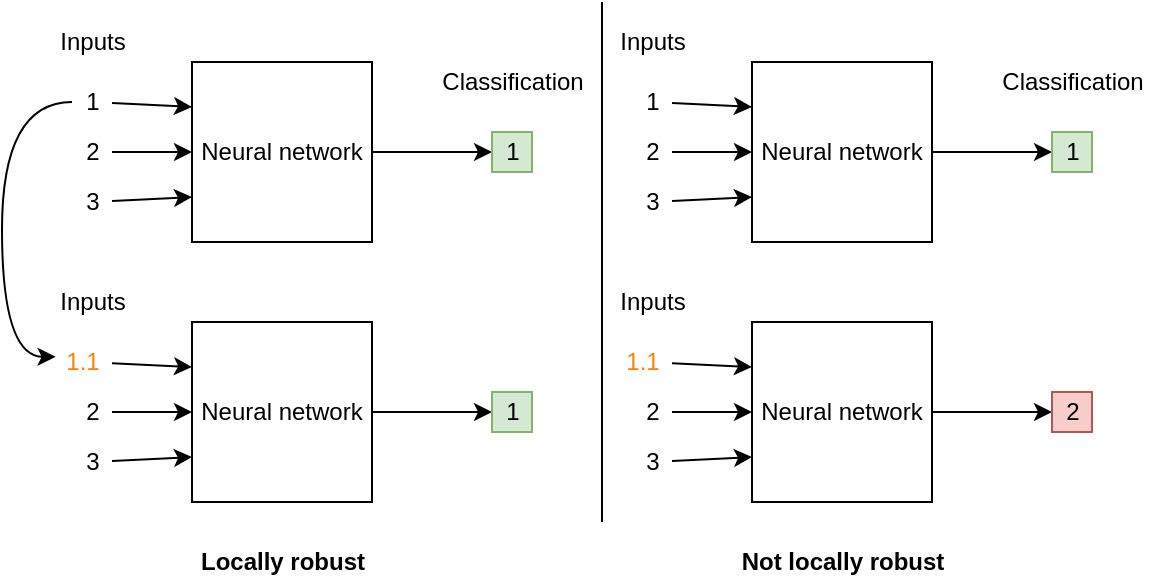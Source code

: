 <mxfile version="17.4.5" type="github">
  <diagram id="DrxBCEx4HHf6PRmIDB-f" name="Page-1">
    <mxGraphModel dx="1038" dy="571" grid="1" gridSize="10" guides="1" tooltips="1" connect="1" arrows="1" fold="1" page="1" pageScale="1" pageWidth="827" pageHeight="1169" math="0" shadow="0">
      <root>
        <mxCell id="0" />
        <mxCell id="1" parent="0" />
        <mxCell id="GNrmTfqzOTE7pUEOndlj-10" style="edgeStyle=orthogonalEdgeStyle;rounded=0;orthogonalLoop=1;jettySize=auto;html=1;" parent="1" source="GNrmTfqzOTE7pUEOndlj-1" target="GNrmTfqzOTE7pUEOndlj-12" edge="1">
          <mxGeometry relative="1" as="geometry">
            <mxPoint x="255" y="120" as="targetPoint" />
            <Array as="points" />
          </mxGeometry>
        </mxCell>
        <mxCell id="GNrmTfqzOTE7pUEOndlj-1" value="Neural network" style="whiteSpace=wrap;html=1;aspect=fixed;" parent="1" vertex="1">
          <mxGeometry x="115" y="70" width="90" height="90" as="geometry" />
        </mxCell>
        <mxCell id="GNrmTfqzOTE7pUEOndlj-2" value="" style="endArrow=classic;html=1;rounded=0;entryX=0;entryY=0.25;entryDx=0;entryDy=0;startArrow=none;startFill=0;endFill=1;" parent="1" source="GNrmTfqzOTE7pUEOndlj-5" target="GNrmTfqzOTE7pUEOndlj-1" edge="1">
          <mxGeometry width="50" height="50" relative="1" as="geometry">
            <mxPoint x="-5" y="60" as="sourcePoint" />
            <mxPoint x="355" y="250" as="targetPoint" />
          </mxGeometry>
        </mxCell>
        <mxCell id="GNrmTfqzOTE7pUEOndlj-3" value="" style="endArrow=classic;html=1;rounded=0;entryX=0;entryY=0.5;entryDx=0;entryDy=0;endFill=1;" parent="1" source="GNrmTfqzOTE7pUEOndlj-6" target="GNrmTfqzOTE7pUEOndlj-1" edge="1">
          <mxGeometry width="50" height="50" relative="1" as="geometry">
            <mxPoint x="-5" y="110" as="sourcePoint" />
            <mxPoint x="355" y="250" as="targetPoint" />
          </mxGeometry>
        </mxCell>
        <mxCell id="GNrmTfqzOTE7pUEOndlj-4" value="" style="endArrow=classic;html=1;rounded=0;entryX=0;entryY=0.75;entryDx=0;entryDy=0;endFill=1;" parent="1" source="GNrmTfqzOTE7pUEOndlj-7" target="GNrmTfqzOTE7pUEOndlj-1" edge="1">
          <mxGeometry width="50" height="50" relative="1" as="geometry">
            <mxPoint x="-5" y="150" as="sourcePoint" />
            <mxPoint x="355" y="250" as="targetPoint" />
          </mxGeometry>
        </mxCell>
        <mxCell id="H0zIJMedvVFoDYiCRZW_-3" style="edgeStyle=orthogonalEdgeStyle;curved=1;rounded=0;orthogonalLoop=1;jettySize=auto;html=1;entryX=0.06;entryY=0.37;entryDx=0;entryDy=0;entryPerimeter=0;fontColor=#FF8000;" edge="1" parent="1" source="GNrmTfqzOTE7pUEOndlj-5" target="GNrmTfqzOTE7pUEOndlj-18">
          <mxGeometry relative="1" as="geometry">
            <Array as="points">
              <mxPoint x="20" y="90" />
              <mxPoint x="20" y="217" />
            </Array>
          </mxGeometry>
        </mxCell>
        <mxCell id="GNrmTfqzOTE7pUEOndlj-5" value="1" style="text;html=1;align=center;verticalAlign=middle;resizable=0;points=[];autosize=1;strokeColor=none;fillColor=none;" parent="1" vertex="1">
          <mxGeometry x="55" y="80" width="20" height="20" as="geometry" />
        </mxCell>
        <mxCell id="GNrmTfqzOTE7pUEOndlj-6" value="2" style="text;html=1;align=center;verticalAlign=middle;resizable=0;points=[];autosize=1;strokeColor=none;fillColor=none;" parent="1" vertex="1">
          <mxGeometry x="55" y="105" width="20" height="20" as="geometry" />
        </mxCell>
        <mxCell id="GNrmTfqzOTE7pUEOndlj-7" value="3" style="text;html=1;align=center;verticalAlign=middle;resizable=0;points=[];autosize=1;strokeColor=none;fillColor=none;" parent="1" vertex="1">
          <mxGeometry x="55" y="130" width="20" height="20" as="geometry" />
        </mxCell>
        <mxCell id="GNrmTfqzOTE7pUEOndlj-9" value="Inputs" style="text;html=1;align=center;verticalAlign=middle;resizable=0;points=[];autosize=1;strokeColor=none;fillColor=none;" parent="1" vertex="1">
          <mxGeometry x="40" y="50" width="50" height="20" as="geometry" />
        </mxCell>
        <mxCell id="GNrmTfqzOTE7pUEOndlj-11" value="Classification" style="text;html=1;align=center;verticalAlign=middle;resizable=0;points=[];autosize=1;strokeColor=none;fillColor=none;" parent="1" vertex="1">
          <mxGeometry x="230" y="70" width="90" height="20" as="geometry" />
        </mxCell>
        <mxCell id="GNrmTfqzOTE7pUEOndlj-12" value="1" style="text;html=1;align=center;verticalAlign=middle;resizable=0;points=[];autosize=1;strokeColor=#82b366;fillColor=#d5e8d4;" parent="1" vertex="1">
          <mxGeometry x="265" y="105" width="20" height="20" as="geometry" />
        </mxCell>
        <mxCell id="GNrmTfqzOTE7pUEOndlj-13" style="edgeStyle=orthogonalEdgeStyle;rounded=0;orthogonalLoop=1;jettySize=auto;html=1;" parent="1" source="GNrmTfqzOTE7pUEOndlj-14" target="GNrmTfqzOTE7pUEOndlj-23" edge="1">
          <mxGeometry relative="1" as="geometry">
            <mxPoint x="255" y="250" as="targetPoint" />
            <Array as="points" />
          </mxGeometry>
        </mxCell>
        <mxCell id="GNrmTfqzOTE7pUEOndlj-14" value="Neural network" style="whiteSpace=wrap;html=1;aspect=fixed;" parent="1" vertex="1">
          <mxGeometry x="115" y="200" width="90" height="90" as="geometry" />
        </mxCell>
        <mxCell id="GNrmTfqzOTE7pUEOndlj-15" value="" style="endArrow=classic;html=1;rounded=0;entryX=0;entryY=0.25;entryDx=0;entryDy=0;startArrow=none;startFill=0;endFill=1;" parent="1" source="GNrmTfqzOTE7pUEOndlj-18" target="GNrmTfqzOTE7pUEOndlj-14" edge="1">
          <mxGeometry width="50" height="50" relative="1" as="geometry">
            <mxPoint x="-5" y="190" as="sourcePoint" />
            <mxPoint x="355" y="380" as="targetPoint" />
          </mxGeometry>
        </mxCell>
        <mxCell id="GNrmTfqzOTE7pUEOndlj-16" value="" style="endArrow=classic;html=1;rounded=0;entryX=0;entryY=0.5;entryDx=0;entryDy=0;endFill=1;" parent="1" source="GNrmTfqzOTE7pUEOndlj-19" target="GNrmTfqzOTE7pUEOndlj-14" edge="1">
          <mxGeometry width="50" height="50" relative="1" as="geometry">
            <mxPoint x="-5" y="240" as="sourcePoint" />
            <mxPoint x="355" y="380" as="targetPoint" />
          </mxGeometry>
        </mxCell>
        <mxCell id="GNrmTfqzOTE7pUEOndlj-17" value="" style="endArrow=classic;html=1;rounded=0;entryX=0;entryY=0.75;entryDx=0;entryDy=0;endFill=1;" parent="1" source="GNrmTfqzOTE7pUEOndlj-20" target="GNrmTfqzOTE7pUEOndlj-14" edge="1">
          <mxGeometry width="50" height="50" relative="1" as="geometry">
            <mxPoint x="-5" y="280" as="sourcePoint" />
            <mxPoint x="355" y="380" as="targetPoint" />
          </mxGeometry>
        </mxCell>
        <mxCell id="GNrmTfqzOTE7pUEOndlj-18" value="1.1" style="text;html=1;align=center;verticalAlign=middle;resizable=0;points=[];autosize=1;strokeColor=none;fillColor=none;fontColor=#FF8000;" parent="1" vertex="1">
          <mxGeometry x="45" y="210" width="30" height="20" as="geometry" />
        </mxCell>
        <mxCell id="GNrmTfqzOTE7pUEOndlj-19" value="2" style="text;html=1;align=center;verticalAlign=middle;resizable=0;points=[];autosize=1;strokeColor=none;fillColor=none;" parent="1" vertex="1">
          <mxGeometry x="55" y="235" width="20" height="20" as="geometry" />
        </mxCell>
        <mxCell id="GNrmTfqzOTE7pUEOndlj-20" value="3" style="text;html=1;align=center;verticalAlign=middle;resizable=0;points=[];autosize=1;strokeColor=none;fillColor=none;" parent="1" vertex="1">
          <mxGeometry x="55" y="260" width="20" height="20" as="geometry" />
        </mxCell>
        <mxCell id="GNrmTfqzOTE7pUEOndlj-21" value="Inputs" style="text;html=1;align=center;verticalAlign=middle;resizable=0;points=[];autosize=1;strokeColor=none;fillColor=none;" parent="1" vertex="1">
          <mxGeometry x="40" y="180" width="50" height="20" as="geometry" />
        </mxCell>
        <mxCell id="GNrmTfqzOTE7pUEOndlj-23" value="1" style="text;html=1;align=center;verticalAlign=middle;resizable=0;points=[];autosize=1;strokeColor=#82b366;fillColor=#d5e8d4;" parent="1" vertex="1">
          <mxGeometry x="265" y="235" width="20" height="20" as="geometry" />
        </mxCell>
        <mxCell id="-HT5-6N0jkYsIAqF_wEl-2" style="edgeStyle=orthogonalEdgeStyle;rounded=0;orthogonalLoop=1;jettySize=auto;html=1;" parent="1" source="-HT5-6N0jkYsIAqF_wEl-3" target="-HT5-6N0jkYsIAqF_wEl-12" edge="1">
          <mxGeometry relative="1" as="geometry">
            <mxPoint x="535" y="120" as="targetPoint" />
            <Array as="points" />
          </mxGeometry>
        </mxCell>
        <mxCell id="-HT5-6N0jkYsIAqF_wEl-3" value="Neural network" style="whiteSpace=wrap;html=1;aspect=fixed;" parent="1" vertex="1">
          <mxGeometry x="395" y="70" width="90" height="90" as="geometry" />
        </mxCell>
        <mxCell id="-HT5-6N0jkYsIAqF_wEl-4" value="" style="endArrow=classic;html=1;rounded=0;entryX=0;entryY=0.25;entryDx=0;entryDy=0;startArrow=none;startFill=0;endFill=1;" parent="1" source="-HT5-6N0jkYsIAqF_wEl-7" target="-HT5-6N0jkYsIAqF_wEl-3" edge="1">
          <mxGeometry width="50" height="50" relative="1" as="geometry">
            <mxPoint x="275" y="60" as="sourcePoint" />
            <mxPoint x="635" y="250" as="targetPoint" />
          </mxGeometry>
        </mxCell>
        <mxCell id="-HT5-6N0jkYsIAqF_wEl-5" value="" style="endArrow=classic;html=1;rounded=0;entryX=0;entryY=0.5;entryDx=0;entryDy=0;endFill=1;" parent="1" source="-HT5-6N0jkYsIAqF_wEl-8" target="-HT5-6N0jkYsIAqF_wEl-3" edge="1">
          <mxGeometry width="50" height="50" relative="1" as="geometry">
            <mxPoint x="275" y="110" as="sourcePoint" />
            <mxPoint x="635" y="250" as="targetPoint" />
          </mxGeometry>
        </mxCell>
        <mxCell id="-HT5-6N0jkYsIAqF_wEl-6" value="" style="endArrow=classic;html=1;rounded=0;entryX=0;entryY=0.75;entryDx=0;entryDy=0;endFill=1;" parent="1" source="-HT5-6N0jkYsIAqF_wEl-9" target="-HT5-6N0jkYsIAqF_wEl-3" edge="1">
          <mxGeometry width="50" height="50" relative="1" as="geometry">
            <mxPoint x="275" y="150" as="sourcePoint" />
            <mxPoint x="635" y="250" as="targetPoint" />
          </mxGeometry>
        </mxCell>
        <mxCell id="-HT5-6N0jkYsIAqF_wEl-7" value="1" style="text;html=1;align=center;verticalAlign=middle;resizable=0;points=[];autosize=1;strokeColor=none;fillColor=none;" parent="1" vertex="1">
          <mxGeometry x="335" y="80" width="20" height="20" as="geometry" />
        </mxCell>
        <mxCell id="-HT5-6N0jkYsIAqF_wEl-8" value="2" style="text;html=1;align=center;verticalAlign=middle;resizable=0;points=[];autosize=1;strokeColor=none;fillColor=none;" parent="1" vertex="1">
          <mxGeometry x="335" y="105" width="20" height="20" as="geometry" />
        </mxCell>
        <mxCell id="-HT5-6N0jkYsIAqF_wEl-9" value="3" style="text;html=1;align=center;verticalAlign=middle;resizable=0;points=[];autosize=1;strokeColor=none;fillColor=none;" parent="1" vertex="1">
          <mxGeometry x="335" y="130" width="20" height="20" as="geometry" />
        </mxCell>
        <mxCell id="-HT5-6N0jkYsIAqF_wEl-10" value="Inputs" style="text;html=1;align=center;verticalAlign=middle;resizable=0;points=[];autosize=1;strokeColor=none;fillColor=none;" parent="1" vertex="1">
          <mxGeometry x="320" y="50" width="50" height="20" as="geometry" />
        </mxCell>
        <mxCell id="-HT5-6N0jkYsIAqF_wEl-11" value="Classification" style="text;html=1;align=center;verticalAlign=middle;resizable=0;points=[];autosize=1;strokeColor=none;fillColor=none;" parent="1" vertex="1">
          <mxGeometry x="510" y="70" width="90" height="20" as="geometry" />
        </mxCell>
        <mxCell id="-HT5-6N0jkYsIAqF_wEl-12" value="1" style="text;html=1;align=center;verticalAlign=middle;resizable=0;points=[];autosize=1;strokeColor=#82b366;fillColor=#d5e8d4;" parent="1" vertex="1">
          <mxGeometry x="545" y="105" width="20" height="20" as="geometry" />
        </mxCell>
        <mxCell id="-HT5-6N0jkYsIAqF_wEl-13" style="edgeStyle=orthogonalEdgeStyle;rounded=0;orthogonalLoop=1;jettySize=auto;html=1;" parent="1" source="-HT5-6N0jkYsIAqF_wEl-14" target="-HT5-6N0jkYsIAqF_wEl-22" edge="1">
          <mxGeometry relative="1" as="geometry">
            <mxPoint x="535" y="250" as="targetPoint" />
            <Array as="points" />
          </mxGeometry>
        </mxCell>
        <mxCell id="-HT5-6N0jkYsIAqF_wEl-14" value="Neural network" style="whiteSpace=wrap;html=1;aspect=fixed;" parent="1" vertex="1">
          <mxGeometry x="395" y="200" width="90" height="90" as="geometry" />
        </mxCell>
        <mxCell id="-HT5-6N0jkYsIAqF_wEl-15" value="" style="endArrow=classic;html=1;rounded=0;entryX=0;entryY=0.25;entryDx=0;entryDy=0;startArrow=none;startFill=0;endFill=1;" parent="1" source="-HT5-6N0jkYsIAqF_wEl-18" target="-HT5-6N0jkYsIAqF_wEl-14" edge="1">
          <mxGeometry width="50" height="50" relative="1" as="geometry">
            <mxPoint x="275" y="190" as="sourcePoint" />
            <mxPoint x="635" y="380" as="targetPoint" />
          </mxGeometry>
        </mxCell>
        <mxCell id="-HT5-6N0jkYsIAqF_wEl-16" value="" style="endArrow=classic;html=1;rounded=0;entryX=0;entryY=0.5;entryDx=0;entryDy=0;endFill=1;" parent="1" source="-HT5-6N0jkYsIAqF_wEl-19" target="-HT5-6N0jkYsIAqF_wEl-14" edge="1">
          <mxGeometry width="50" height="50" relative="1" as="geometry">
            <mxPoint x="275" y="240" as="sourcePoint" />
            <mxPoint x="635" y="380" as="targetPoint" />
          </mxGeometry>
        </mxCell>
        <mxCell id="-HT5-6N0jkYsIAqF_wEl-17" value="" style="endArrow=classic;html=1;rounded=0;entryX=0;entryY=0.75;entryDx=0;entryDy=0;endFill=1;" parent="1" source="-HT5-6N0jkYsIAqF_wEl-20" target="-HT5-6N0jkYsIAqF_wEl-14" edge="1">
          <mxGeometry width="50" height="50" relative="1" as="geometry">
            <mxPoint x="275" y="280" as="sourcePoint" />
            <mxPoint x="635" y="380" as="targetPoint" />
          </mxGeometry>
        </mxCell>
        <mxCell id="-HT5-6N0jkYsIAqF_wEl-18" value="1.1" style="text;html=1;align=center;verticalAlign=middle;resizable=0;points=[];autosize=1;strokeColor=none;fillColor=none;fontColor=#FF8000;" parent="1" vertex="1">
          <mxGeometry x="325" y="210" width="30" height="20" as="geometry" />
        </mxCell>
        <mxCell id="-HT5-6N0jkYsIAqF_wEl-19" value="2" style="text;html=1;align=center;verticalAlign=middle;resizable=0;points=[];autosize=1;strokeColor=none;fillColor=none;" parent="1" vertex="1">
          <mxGeometry x="335" y="235" width="20" height="20" as="geometry" />
        </mxCell>
        <mxCell id="-HT5-6N0jkYsIAqF_wEl-20" value="3" style="text;html=1;align=center;verticalAlign=middle;resizable=0;points=[];autosize=1;strokeColor=none;fillColor=none;" parent="1" vertex="1">
          <mxGeometry x="335" y="260" width="20" height="20" as="geometry" />
        </mxCell>
        <mxCell id="-HT5-6N0jkYsIAqF_wEl-21" value="Inputs" style="text;html=1;align=center;verticalAlign=middle;resizable=0;points=[];autosize=1;strokeColor=none;fillColor=none;" parent="1" vertex="1">
          <mxGeometry x="320" y="180" width="50" height="20" as="geometry" />
        </mxCell>
        <mxCell id="-HT5-6N0jkYsIAqF_wEl-22" value="2" style="text;html=1;align=center;verticalAlign=middle;resizable=0;points=[];autosize=1;strokeColor=#b85450;fillColor=#f8cecc;" parent="1" vertex="1">
          <mxGeometry x="545" y="235" width="20" height="20" as="geometry" />
        </mxCell>
        <mxCell id="-HT5-6N0jkYsIAqF_wEl-23" value="" style="endArrow=none;html=1;rounded=0;" parent="1" edge="1">
          <mxGeometry width="50" height="50" relative="1" as="geometry">
            <mxPoint x="320" y="300" as="sourcePoint" />
            <mxPoint x="320" y="40" as="targetPoint" />
          </mxGeometry>
        </mxCell>
        <mxCell id="-HT5-6N0jkYsIAqF_wEl-24" value="Locally robust" style="text;html=1;align=center;verticalAlign=middle;resizable=0;points=[];autosize=1;strokeColor=none;fillColor=none;fontStyle=1" parent="1" vertex="1">
          <mxGeometry x="110" y="310" width="100" height="20" as="geometry" />
        </mxCell>
        <mxCell id="-HT5-6N0jkYsIAqF_wEl-25" value="Not locally robust" style="text;html=1;align=center;verticalAlign=middle;resizable=0;points=[];autosize=1;strokeColor=none;fillColor=none;fontStyle=1" parent="1" vertex="1">
          <mxGeometry x="380" y="310" width="120" height="20" as="geometry" />
        </mxCell>
      </root>
    </mxGraphModel>
  </diagram>
</mxfile>
